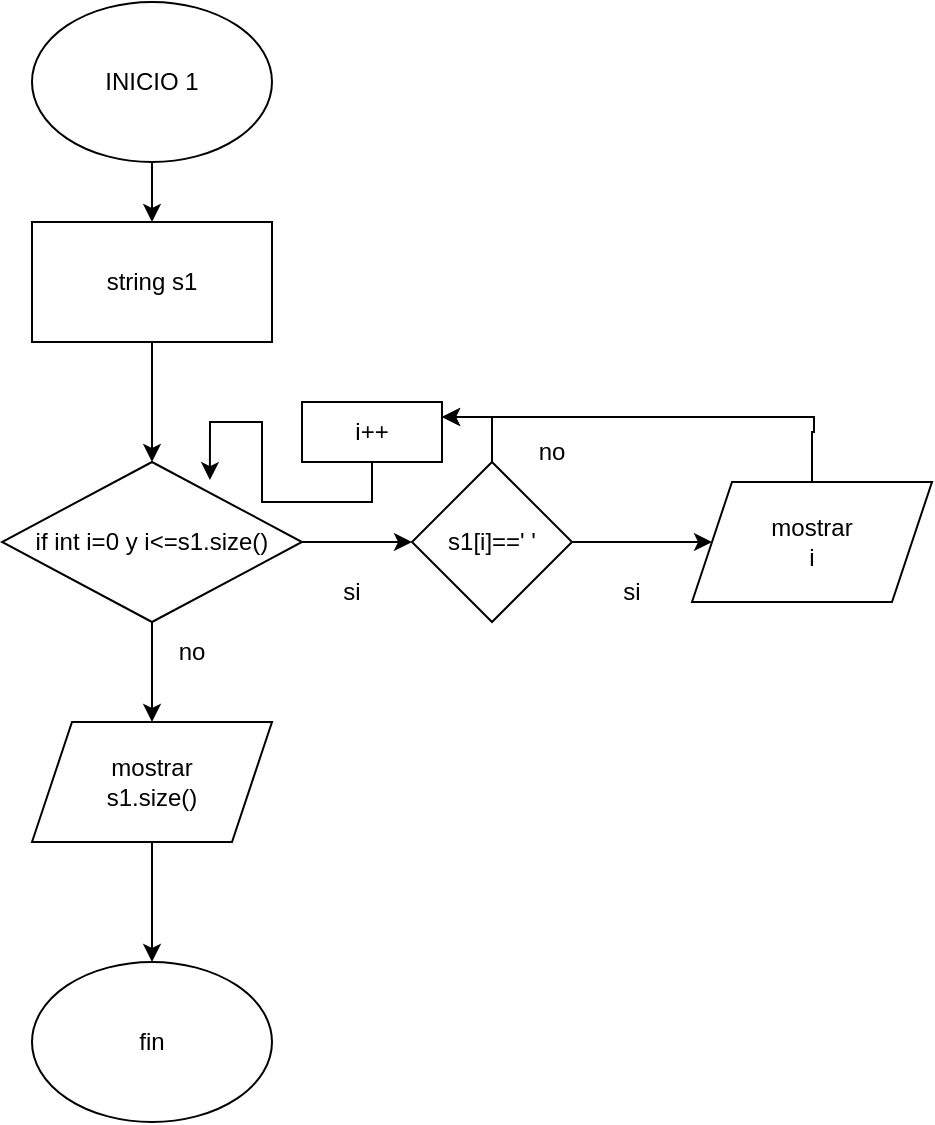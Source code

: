 <mxfile version="24.4.0" type="github">
  <diagram name="Página-1" id="UdH1-gKvDKVapIekHsB1">
    <mxGraphModel dx="664" dy="775" grid="1" gridSize="10" guides="1" tooltips="1" connect="1" arrows="1" fold="1" page="1" pageScale="1" pageWidth="827" pageHeight="1169" math="0" shadow="0">
      <root>
        <mxCell id="0" />
        <mxCell id="1" parent="0" />
        <mxCell id="WtG2zvQFbkql6weTgLgg-24" style="edgeStyle=orthogonalEdgeStyle;rounded=0;orthogonalLoop=1;jettySize=auto;html=1;entryX=0.5;entryY=0;entryDx=0;entryDy=0;" edge="1" parent="1" source="WtG2zvQFbkql6weTgLgg-1" target="WtG2zvQFbkql6weTgLgg-23">
          <mxGeometry relative="1" as="geometry" />
        </mxCell>
        <mxCell id="WtG2zvQFbkql6weTgLgg-1" value="INICIO 1" style="ellipse;whiteSpace=wrap;html=1;" vertex="1" parent="1">
          <mxGeometry x="260" y="50" width="120" height="80" as="geometry" />
        </mxCell>
        <mxCell id="WtG2zvQFbkql6weTgLgg-5" value="" style="edgeStyle=orthogonalEdgeStyle;rounded=0;orthogonalLoop=1;jettySize=auto;html=1;" edge="1" parent="1" source="WtG2zvQFbkql6weTgLgg-2" target="WtG2zvQFbkql6weTgLgg-4">
          <mxGeometry relative="1" as="geometry" />
        </mxCell>
        <mxCell id="WtG2zvQFbkql6weTgLgg-15" value="" style="edgeStyle=orthogonalEdgeStyle;rounded=0;orthogonalLoop=1;jettySize=auto;html=1;" edge="1" parent="1" source="WtG2zvQFbkql6weTgLgg-2" target="WtG2zvQFbkql6weTgLgg-14">
          <mxGeometry relative="1" as="geometry" />
        </mxCell>
        <mxCell id="WtG2zvQFbkql6weTgLgg-2" value="if&amp;nbsp;int i=0 y i&amp;lt;=s1.size()" style="rhombus;whiteSpace=wrap;html=1;" vertex="1" parent="1">
          <mxGeometry x="245" y="280" width="150" height="80" as="geometry" />
        </mxCell>
        <mxCell id="WtG2zvQFbkql6weTgLgg-7" value="" style="edgeStyle=orthogonalEdgeStyle;rounded=0;orthogonalLoop=1;jettySize=auto;html=1;" edge="1" parent="1" source="WtG2zvQFbkql6weTgLgg-4" target="WtG2zvQFbkql6weTgLgg-6">
          <mxGeometry relative="1" as="geometry" />
        </mxCell>
        <mxCell id="WtG2zvQFbkql6weTgLgg-11" style="edgeStyle=orthogonalEdgeStyle;rounded=0;orthogonalLoop=1;jettySize=auto;html=1;entryX=1;entryY=0.25;entryDx=0;entryDy=0;" edge="1" parent="1" source="WtG2zvQFbkql6weTgLgg-4" target="WtG2zvQFbkql6weTgLgg-10">
          <mxGeometry relative="1" as="geometry" />
        </mxCell>
        <mxCell id="WtG2zvQFbkql6weTgLgg-4" value="s1[i]==&#39; &#39;" style="rhombus;whiteSpace=wrap;html=1;" vertex="1" parent="1">
          <mxGeometry x="450" y="280" width="80" height="80" as="geometry" />
        </mxCell>
        <mxCell id="WtG2zvQFbkql6weTgLgg-12" style="edgeStyle=orthogonalEdgeStyle;rounded=0;orthogonalLoop=1;jettySize=auto;html=1;entryX=1;entryY=0.25;entryDx=0;entryDy=0;" edge="1" parent="1" source="WtG2zvQFbkql6weTgLgg-6" target="WtG2zvQFbkql6weTgLgg-10">
          <mxGeometry relative="1" as="geometry">
            <mxPoint x="650" y="240" as="targetPoint" />
            <Array as="points">
              <mxPoint x="650" y="265" />
              <mxPoint x="651" y="265" />
              <mxPoint x="651" y="258" />
            </Array>
          </mxGeometry>
        </mxCell>
        <mxCell id="WtG2zvQFbkql6weTgLgg-6" value="mostrar&lt;div&gt;i&lt;/div&gt;" style="shape=parallelogram;perimeter=parallelogramPerimeter;whiteSpace=wrap;html=1;fixedSize=1;" vertex="1" parent="1">
          <mxGeometry x="590" y="290" width="120" height="60" as="geometry" />
        </mxCell>
        <mxCell id="WtG2zvQFbkql6weTgLgg-10" value="i++" style="rounded=0;whiteSpace=wrap;html=1;" vertex="1" parent="1">
          <mxGeometry x="395" y="250" width="70" height="30" as="geometry" />
        </mxCell>
        <mxCell id="WtG2zvQFbkql6weTgLgg-13" style="edgeStyle=orthogonalEdgeStyle;rounded=0;orthogonalLoop=1;jettySize=auto;html=1;entryX=0.693;entryY=0.113;entryDx=0;entryDy=0;entryPerimeter=0;" edge="1" parent="1" source="WtG2zvQFbkql6weTgLgg-10" target="WtG2zvQFbkql6weTgLgg-2">
          <mxGeometry relative="1" as="geometry" />
        </mxCell>
        <mxCell id="WtG2zvQFbkql6weTgLgg-22" style="edgeStyle=orthogonalEdgeStyle;rounded=0;orthogonalLoop=1;jettySize=auto;html=1;" edge="1" parent="1" source="WtG2zvQFbkql6weTgLgg-14" target="WtG2zvQFbkql6weTgLgg-21">
          <mxGeometry relative="1" as="geometry" />
        </mxCell>
        <mxCell id="WtG2zvQFbkql6weTgLgg-14" value="mostrar&lt;div&gt;s1.size()&lt;/div&gt;" style="shape=parallelogram;perimeter=parallelogramPerimeter;whiteSpace=wrap;html=1;fixedSize=1;" vertex="1" parent="1">
          <mxGeometry x="260" y="410" width="120" height="60" as="geometry" />
        </mxCell>
        <mxCell id="WtG2zvQFbkql6weTgLgg-16" value="si" style="text;html=1;align=center;verticalAlign=middle;whiteSpace=wrap;rounded=0;" vertex="1" parent="1">
          <mxGeometry x="390" y="330" width="60" height="30" as="geometry" />
        </mxCell>
        <mxCell id="WtG2zvQFbkql6weTgLgg-18" value="si" style="text;html=1;align=center;verticalAlign=middle;whiteSpace=wrap;rounded=0;" vertex="1" parent="1">
          <mxGeometry x="530" y="330" width="60" height="30" as="geometry" />
        </mxCell>
        <mxCell id="WtG2zvQFbkql6weTgLgg-19" value="no" style="text;html=1;align=center;verticalAlign=middle;whiteSpace=wrap;rounded=0;" vertex="1" parent="1">
          <mxGeometry x="490" y="260" width="60" height="30" as="geometry" />
        </mxCell>
        <mxCell id="WtG2zvQFbkql6weTgLgg-20" value="no" style="text;html=1;align=center;verticalAlign=middle;whiteSpace=wrap;rounded=0;" vertex="1" parent="1">
          <mxGeometry x="310" y="360" width="60" height="30" as="geometry" />
        </mxCell>
        <mxCell id="WtG2zvQFbkql6weTgLgg-21" value="fin" style="ellipse;whiteSpace=wrap;html=1;" vertex="1" parent="1">
          <mxGeometry x="260" y="530" width="120" height="80" as="geometry" />
        </mxCell>
        <mxCell id="WtG2zvQFbkql6weTgLgg-25" style="edgeStyle=orthogonalEdgeStyle;rounded=0;orthogonalLoop=1;jettySize=auto;html=1;entryX=0.5;entryY=0;entryDx=0;entryDy=0;" edge="1" parent="1" source="WtG2zvQFbkql6weTgLgg-23" target="WtG2zvQFbkql6weTgLgg-2">
          <mxGeometry relative="1" as="geometry" />
        </mxCell>
        <mxCell id="WtG2zvQFbkql6weTgLgg-23" value="string s1" style="rounded=0;whiteSpace=wrap;html=1;" vertex="1" parent="1">
          <mxGeometry x="260" y="160" width="120" height="60" as="geometry" />
        </mxCell>
      </root>
    </mxGraphModel>
  </diagram>
</mxfile>

